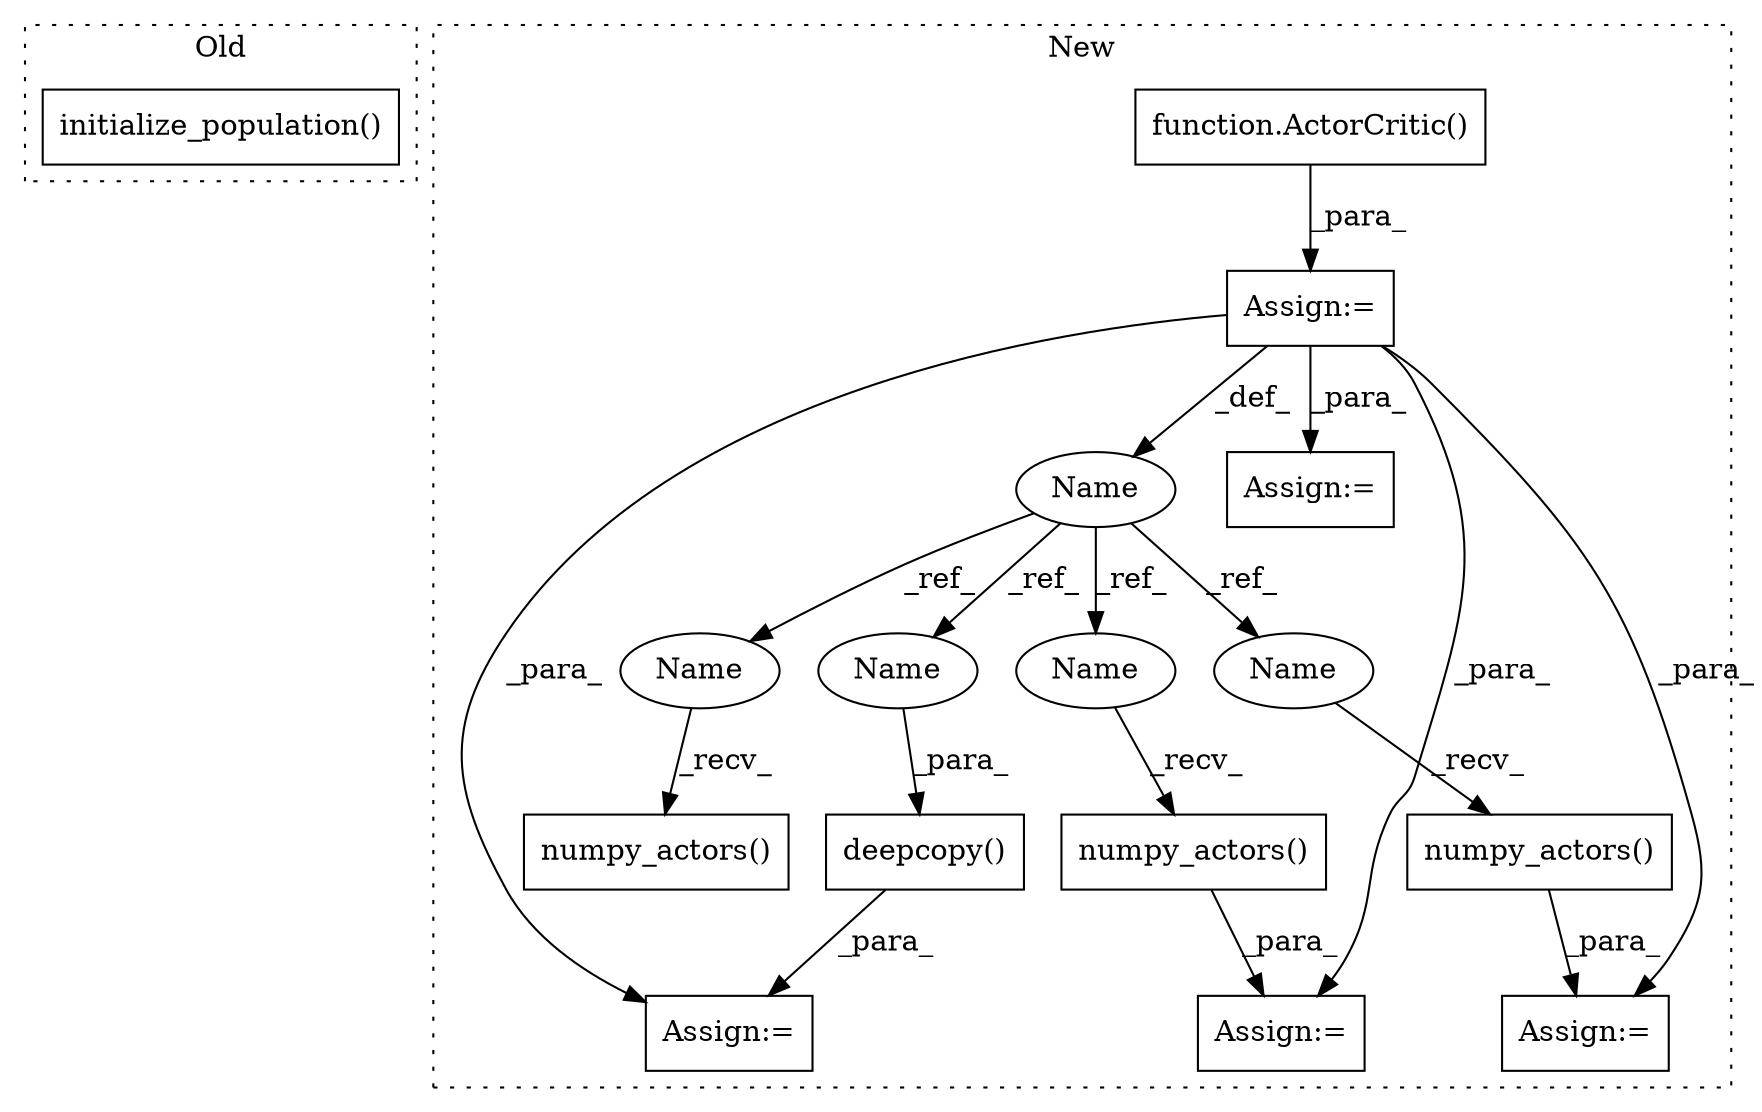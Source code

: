 digraph G {
subgraph cluster0 {
1 [label="initialize_population()" a="75" s="11995" l="70" shape="box"];
label = "Old";
style="dotted";
}
subgraph cluster1 {
2 [label="numpy_actors()" a="75" s="12786" l="31" shape="box"];
3 [label="function.ActorCritic()" a="75" s="11890" l="160" shape="box"];
4 [label="deepcopy()" a="75" s="12344,12374" l="14,1" shape="box"];
5 [label="numpy_actors()" a="75" s="12397" l="31" shape="box"];
6 [label="Name" a="87" s="11871" l="16" shape="ellipse"];
7 [label="Assign:=" a="68" s="12341" l="3" shape="box"];
8 [label="Assign:=" a="68" s="12093" l="3" shape="box"];
9 [label="Assign:=" a="68" s="12394" l="3" shape="box"];
10 [label="Assign:=" a="68" s="12783" l="3" shape="box"];
11 [label="Assign:=" a="68" s="11887" l="3" shape="box"];
12 [label="numpy_actors()" a="75" s="13262" l="31" shape="box"];
13 [label="Name" a="87" s="12358" l="16" shape="ellipse"];
14 [label="Name" a="87" s="12397" l="16" shape="ellipse"];
15 [label="Name" a="87" s="13262" l="16" shape="ellipse"];
16 [label="Name" a="87" s="12786" l="16" shape="ellipse"];
label = "New";
style="dotted";
}
2 -> 10 [label="_para_"];
3 -> 11 [label="_para_"];
4 -> 7 [label="_para_"];
5 -> 9 [label="_para_"];
6 -> 16 [label="_ref_"];
6 -> 15 [label="_ref_"];
6 -> 13 [label="_ref_"];
6 -> 14 [label="_ref_"];
11 -> 10 [label="_para_"];
11 -> 6 [label="_def_"];
11 -> 8 [label="_para_"];
11 -> 9 [label="_para_"];
11 -> 7 [label="_para_"];
13 -> 4 [label="_para_"];
14 -> 5 [label="_recv_"];
15 -> 12 [label="_recv_"];
16 -> 2 [label="_recv_"];
}